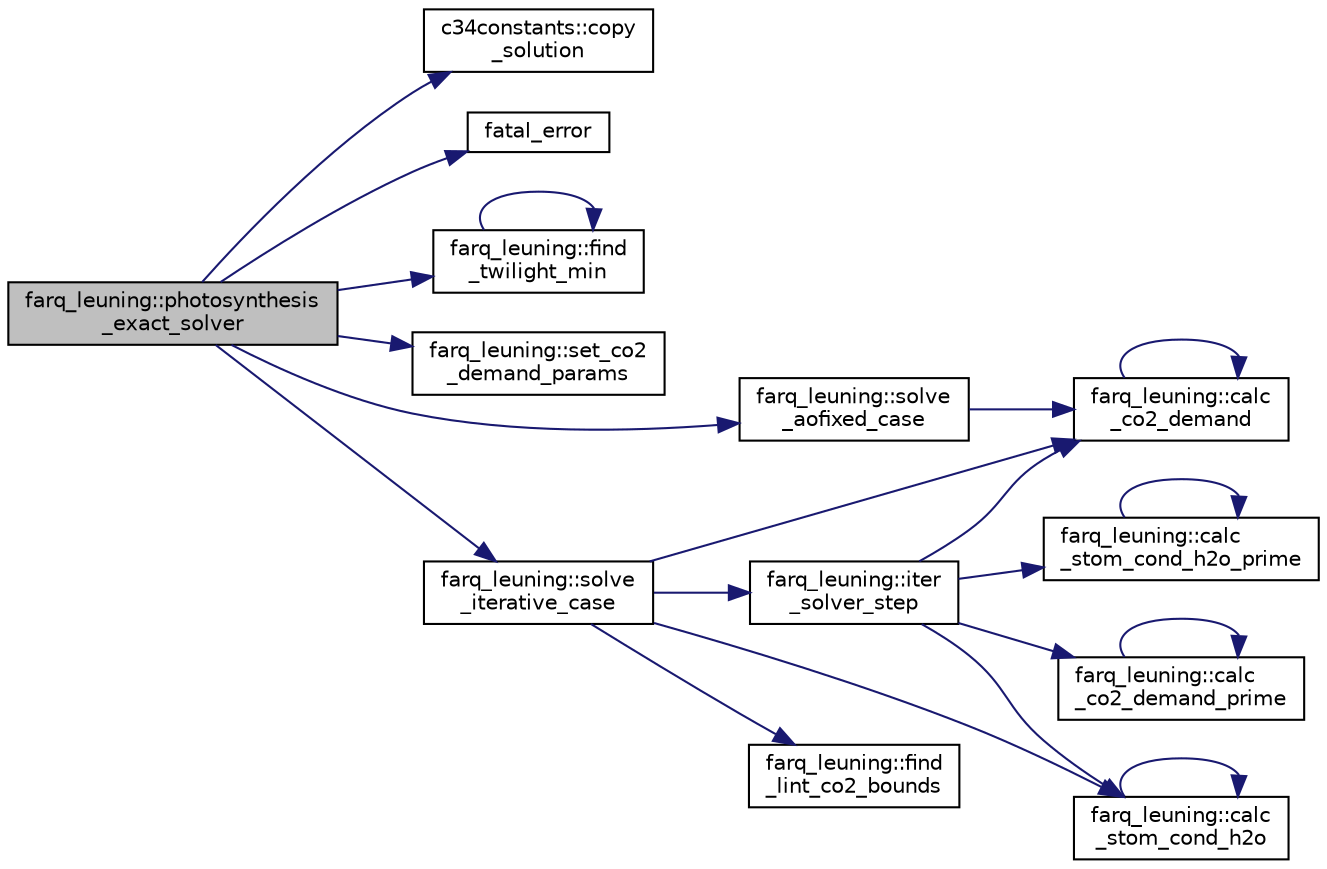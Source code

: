 digraph "farq_leuning::photosynthesis_exact_solver"
{
 // LATEX_PDF_SIZE
  edge [fontname="Helvetica",fontsize="10",labelfontname="Helvetica",labelfontsize="10"];
  node [fontname="Helvetica",fontsize="10",shape=record];
  rankdir="LR";
  Node1 [label="farq_leuning::photosynthesis\l_exact_solver",height=0.2,width=0.4,color="black", fillcolor="grey75", style="filled", fontcolor="black",tooltip=" "];
  Node1 -> Node2 [color="midnightblue",fontsize="10",style="solid"];
  Node2 [label="c34constants::copy\l_solution",height=0.2,width=0.4,color="black", fillcolor="white", style="filled",URL="$namespacec34constants.html#a2bf287654403f231d7936113aaeb9cf6",tooltip=" "];
  Node1 -> Node3 [color="midnightblue",fontsize="10",style="solid"];
  Node3 [label="fatal_error",height=0.2,width=0.4,color="black", fillcolor="white", style="filled",URL="$fatal__error_8_f90.html#a2a2bff228716ab48a81c795b348d1665",tooltip=" "];
  Node1 -> Node4 [color="midnightblue",fontsize="10",style="solid"];
  Node4 [label="farq_leuning::find\l_twilight_min",height=0.2,width=0.4,color="black", fillcolor="white", style="filled",URL="$namespacefarq__leuning.html#aefbf45f078479166e415cfd195ef9ddb",tooltip=" "];
  Node4 -> Node4 [color="midnightblue",fontsize="10",style="solid"];
  Node1 -> Node5 [color="midnightblue",fontsize="10",style="solid"];
  Node5 [label="farq_leuning::set_co2\l_demand_params",height=0.2,width=0.4,color="black", fillcolor="white", style="filled",URL="$namespacefarq__leuning.html#a20f46f23b3addc63a47019bd81332efe",tooltip=" "];
  Node1 -> Node6 [color="midnightblue",fontsize="10",style="solid"];
  Node6 [label="farq_leuning::solve\l_aofixed_case",height=0.2,width=0.4,color="black", fillcolor="white", style="filled",URL="$namespacefarq__leuning.html#a5484de17d595cd019e6d5e927cbbb8a5",tooltip=" "];
  Node6 -> Node7 [color="midnightblue",fontsize="10",style="solid"];
  Node7 [label="farq_leuning::calc\l_co2_demand",height=0.2,width=0.4,color="black", fillcolor="white", style="filled",URL="$namespacefarq__leuning.html#a352557ea036ca11f584af33a1f696474",tooltip=" "];
  Node7 -> Node7 [color="midnightblue",fontsize="10",style="solid"];
  Node1 -> Node8 [color="midnightblue",fontsize="10",style="solid"];
  Node8 [label="farq_leuning::solve\l_iterative_case",height=0.2,width=0.4,color="black", fillcolor="white", style="filled",URL="$namespacefarq__leuning.html#a9036a0b26836ca849077cb1bcbb4e95f",tooltip=" "];
  Node8 -> Node7 [color="midnightblue",fontsize="10",style="solid"];
  Node8 -> Node9 [color="midnightblue",fontsize="10",style="solid"];
  Node9 [label="farq_leuning::calc\l_stom_cond_h2o",height=0.2,width=0.4,color="black", fillcolor="white", style="filled",URL="$namespacefarq__leuning.html#a6cd77053366cf0fc61e79404a5b87470",tooltip=" "];
  Node9 -> Node9 [color="midnightblue",fontsize="10",style="solid"];
  Node8 -> Node10 [color="midnightblue",fontsize="10",style="solid"];
  Node10 [label="farq_leuning::find\l_lint_co2_bounds",height=0.2,width=0.4,color="black", fillcolor="white", style="filled",URL="$namespacefarq__leuning.html#a6007b3b48ab79881236b51f00f4ff871",tooltip=" "];
  Node8 -> Node11 [color="midnightblue",fontsize="10",style="solid"];
  Node11 [label="farq_leuning::iter\l_solver_step",height=0.2,width=0.4,color="black", fillcolor="white", style="filled",URL="$namespacefarq__leuning.html#af68e8bca4f7bd60cd83ab72744a6720e",tooltip=" "];
  Node11 -> Node7 [color="midnightblue",fontsize="10",style="solid"];
  Node11 -> Node12 [color="midnightblue",fontsize="10",style="solid"];
  Node12 [label="farq_leuning::calc\l_co2_demand_prime",height=0.2,width=0.4,color="black", fillcolor="white", style="filled",URL="$namespacefarq__leuning.html#a3912662328b4cfc338771dd528ff6689",tooltip=" "];
  Node12 -> Node12 [color="midnightblue",fontsize="10",style="solid"];
  Node11 -> Node9 [color="midnightblue",fontsize="10",style="solid"];
  Node11 -> Node13 [color="midnightblue",fontsize="10",style="solid"];
  Node13 [label="farq_leuning::calc\l_stom_cond_h2o_prime",height=0.2,width=0.4,color="black", fillcolor="white", style="filled",URL="$namespacefarq__leuning.html#a055f789b8be750739cb8a2c0a8e2b299",tooltip=" "];
  Node13 -> Node13 [color="midnightblue",fontsize="10",style="solid"];
}

